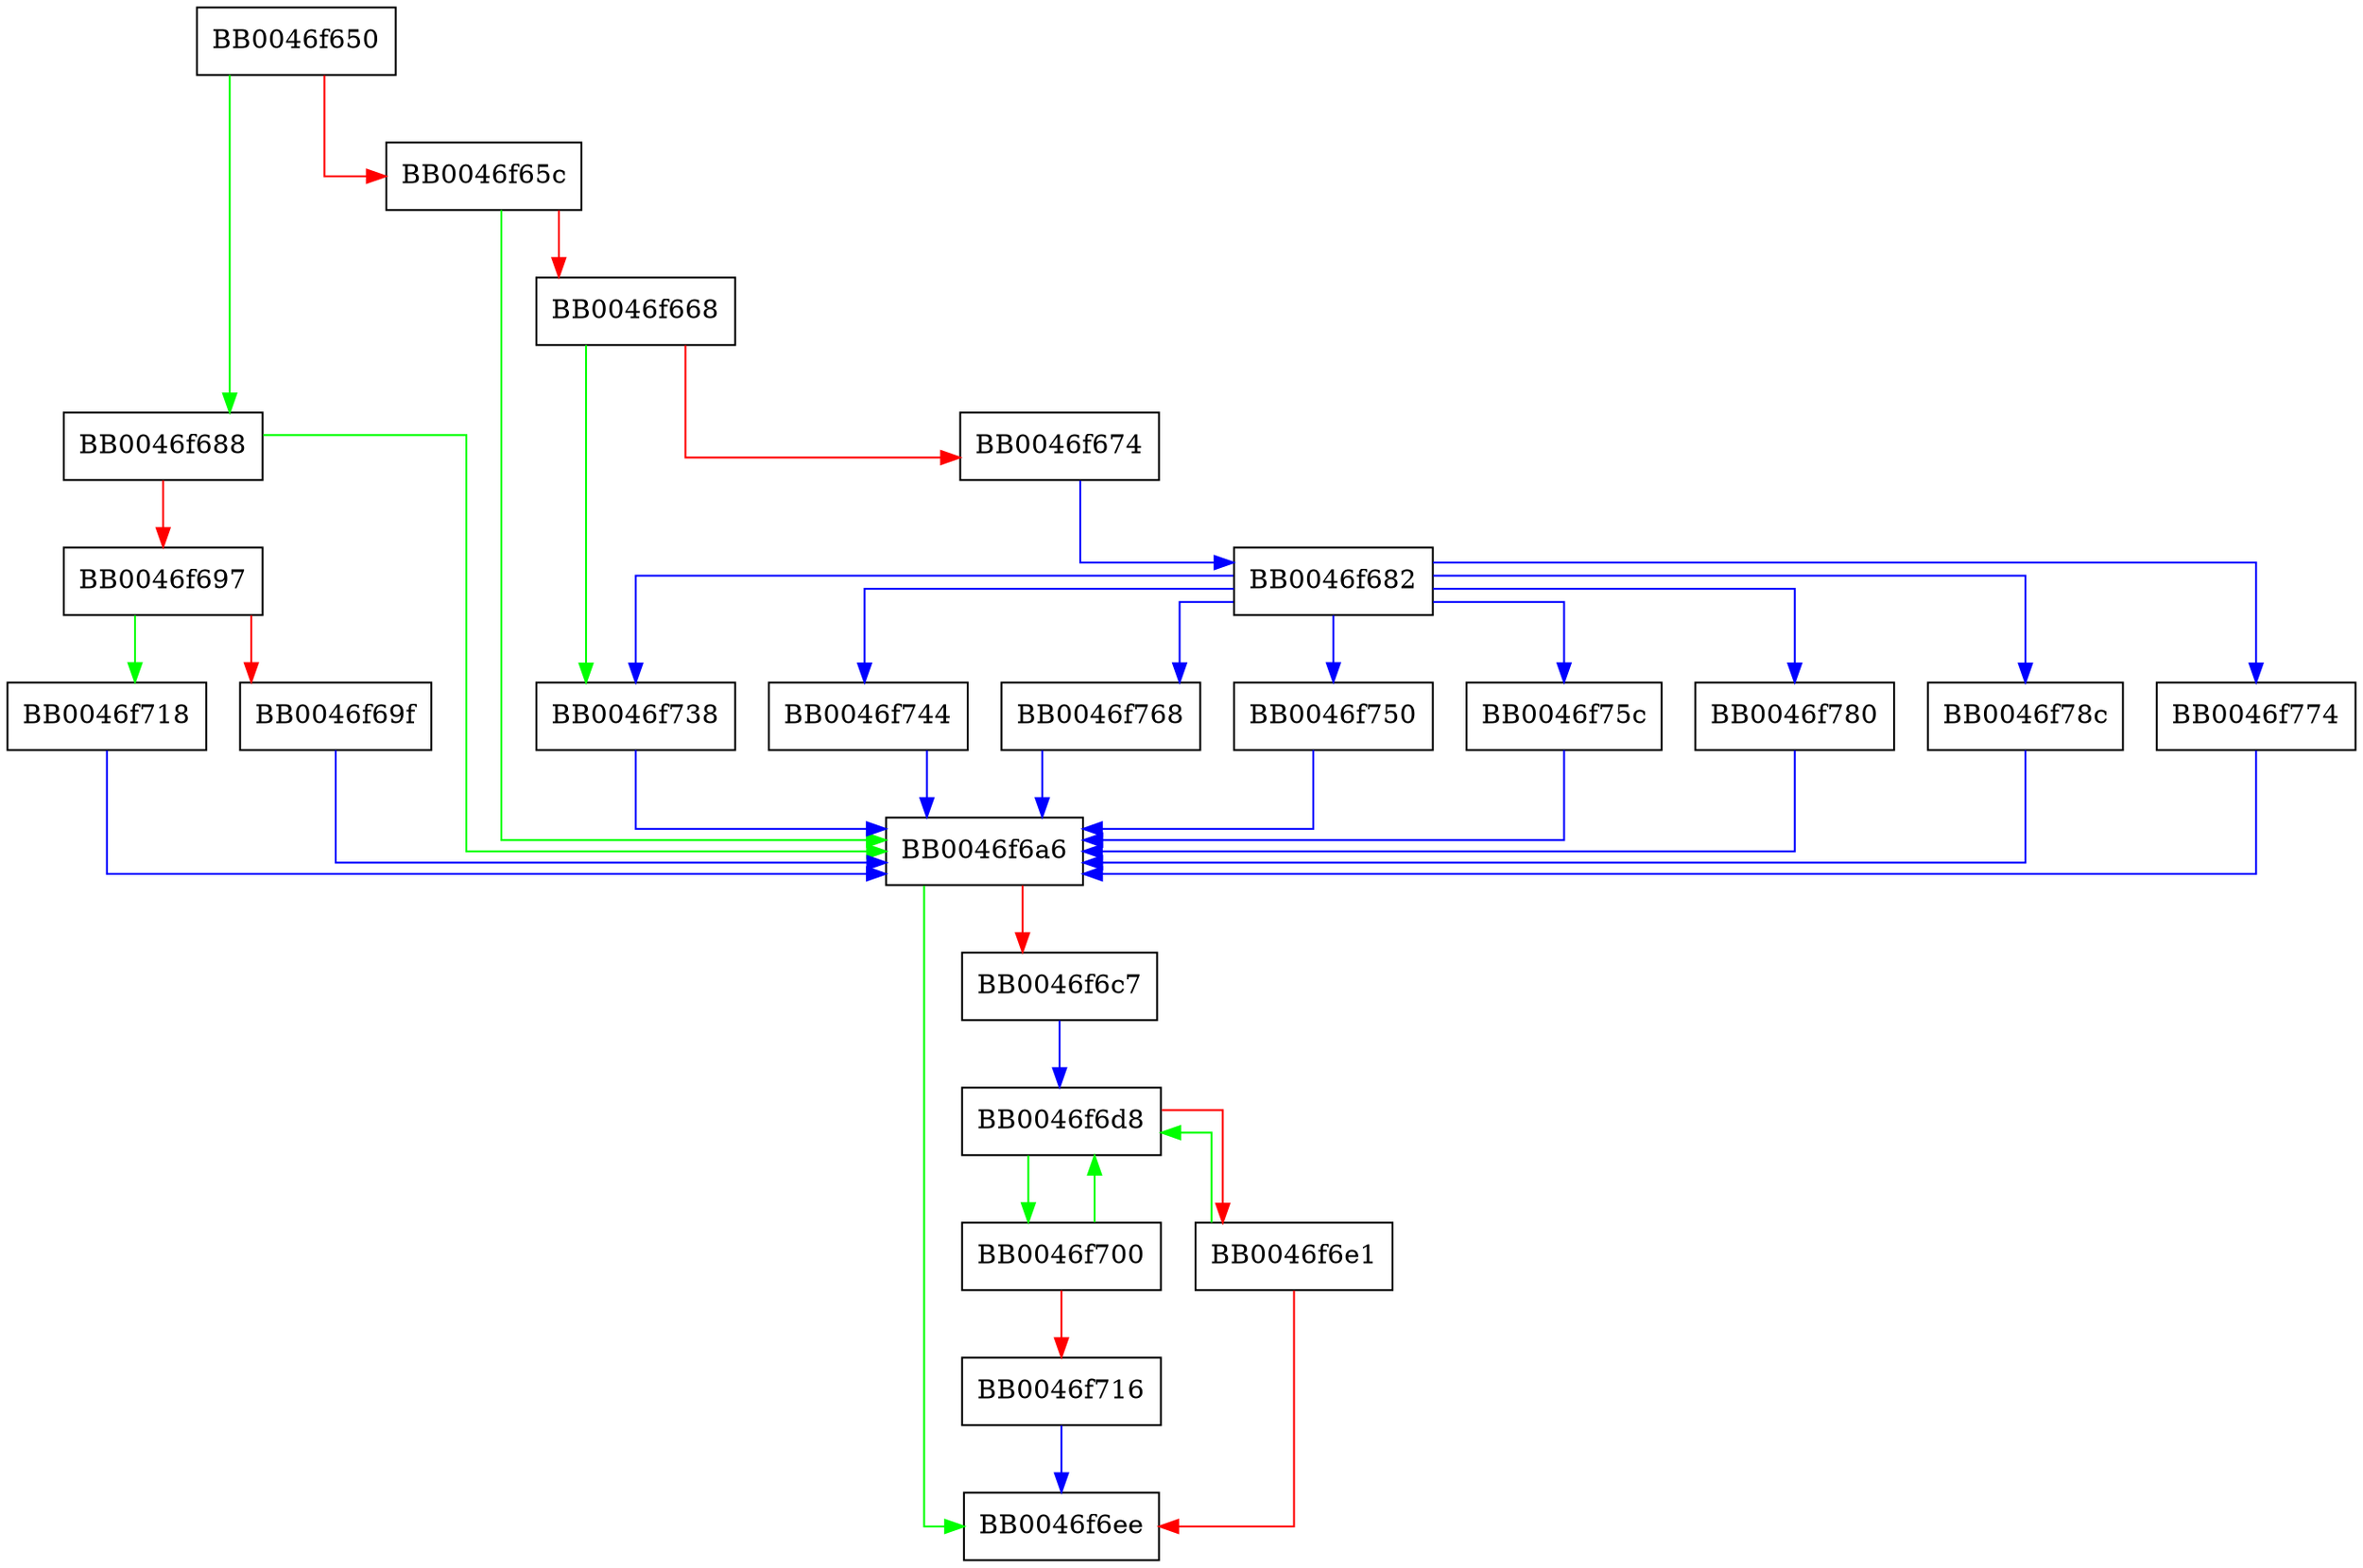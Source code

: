 digraph print_format_error {
  node [shape="box"];
  graph [splines=ortho];
  BB0046f650 -> BB0046f688 [color="green"];
  BB0046f650 -> BB0046f65c [color="red"];
  BB0046f65c -> BB0046f6a6 [color="green"];
  BB0046f65c -> BB0046f668 [color="red"];
  BB0046f668 -> BB0046f738 [color="green"];
  BB0046f668 -> BB0046f674 [color="red"];
  BB0046f674 -> BB0046f682 [color="blue"];
  BB0046f682 -> BB0046f744 [color="blue"];
  BB0046f682 -> BB0046f738 [color="blue"];
  BB0046f682 -> BB0046f768 [color="blue"];
  BB0046f682 -> BB0046f750 [color="blue"];
  BB0046f682 -> BB0046f75c [color="blue"];
  BB0046f682 -> BB0046f780 [color="blue"];
  BB0046f682 -> BB0046f78c [color="blue"];
  BB0046f682 -> BB0046f774 [color="blue"];
  BB0046f688 -> BB0046f6a6 [color="green"];
  BB0046f688 -> BB0046f697 [color="red"];
  BB0046f697 -> BB0046f718 [color="green"];
  BB0046f697 -> BB0046f69f [color="red"];
  BB0046f69f -> BB0046f6a6 [color="blue"];
  BB0046f6a6 -> BB0046f6ee [color="green"];
  BB0046f6a6 -> BB0046f6c7 [color="red"];
  BB0046f6c7 -> BB0046f6d8 [color="blue"];
  BB0046f6d8 -> BB0046f700 [color="green"];
  BB0046f6d8 -> BB0046f6e1 [color="red"];
  BB0046f6e1 -> BB0046f6d8 [color="green"];
  BB0046f6e1 -> BB0046f6ee [color="red"];
  BB0046f700 -> BB0046f6d8 [color="green"];
  BB0046f700 -> BB0046f716 [color="red"];
  BB0046f716 -> BB0046f6ee [color="blue"];
  BB0046f718 -> BB0046f6a6 [color="blue"];
  BB0046f738 -> BB0046f6a6 [color="blue"];
  BB0046f744 -> BB0046f6a6 [color="blue"];
  BB0046f750 -> BB0046f6a6 [color="blue"];
  BB0046f75c -> BB0046f6a6 [color="blue"];
  BB0046f768 -> BB0046f6a6 [color="blue"];
  BB0046f774 -> BB0046f6a6 [color="blue"];
  BB0046f780 -> BB0046f6a6 [color="blue"];
  BB0046f78c -> BB0046f6a6 [color="blue"];
}
